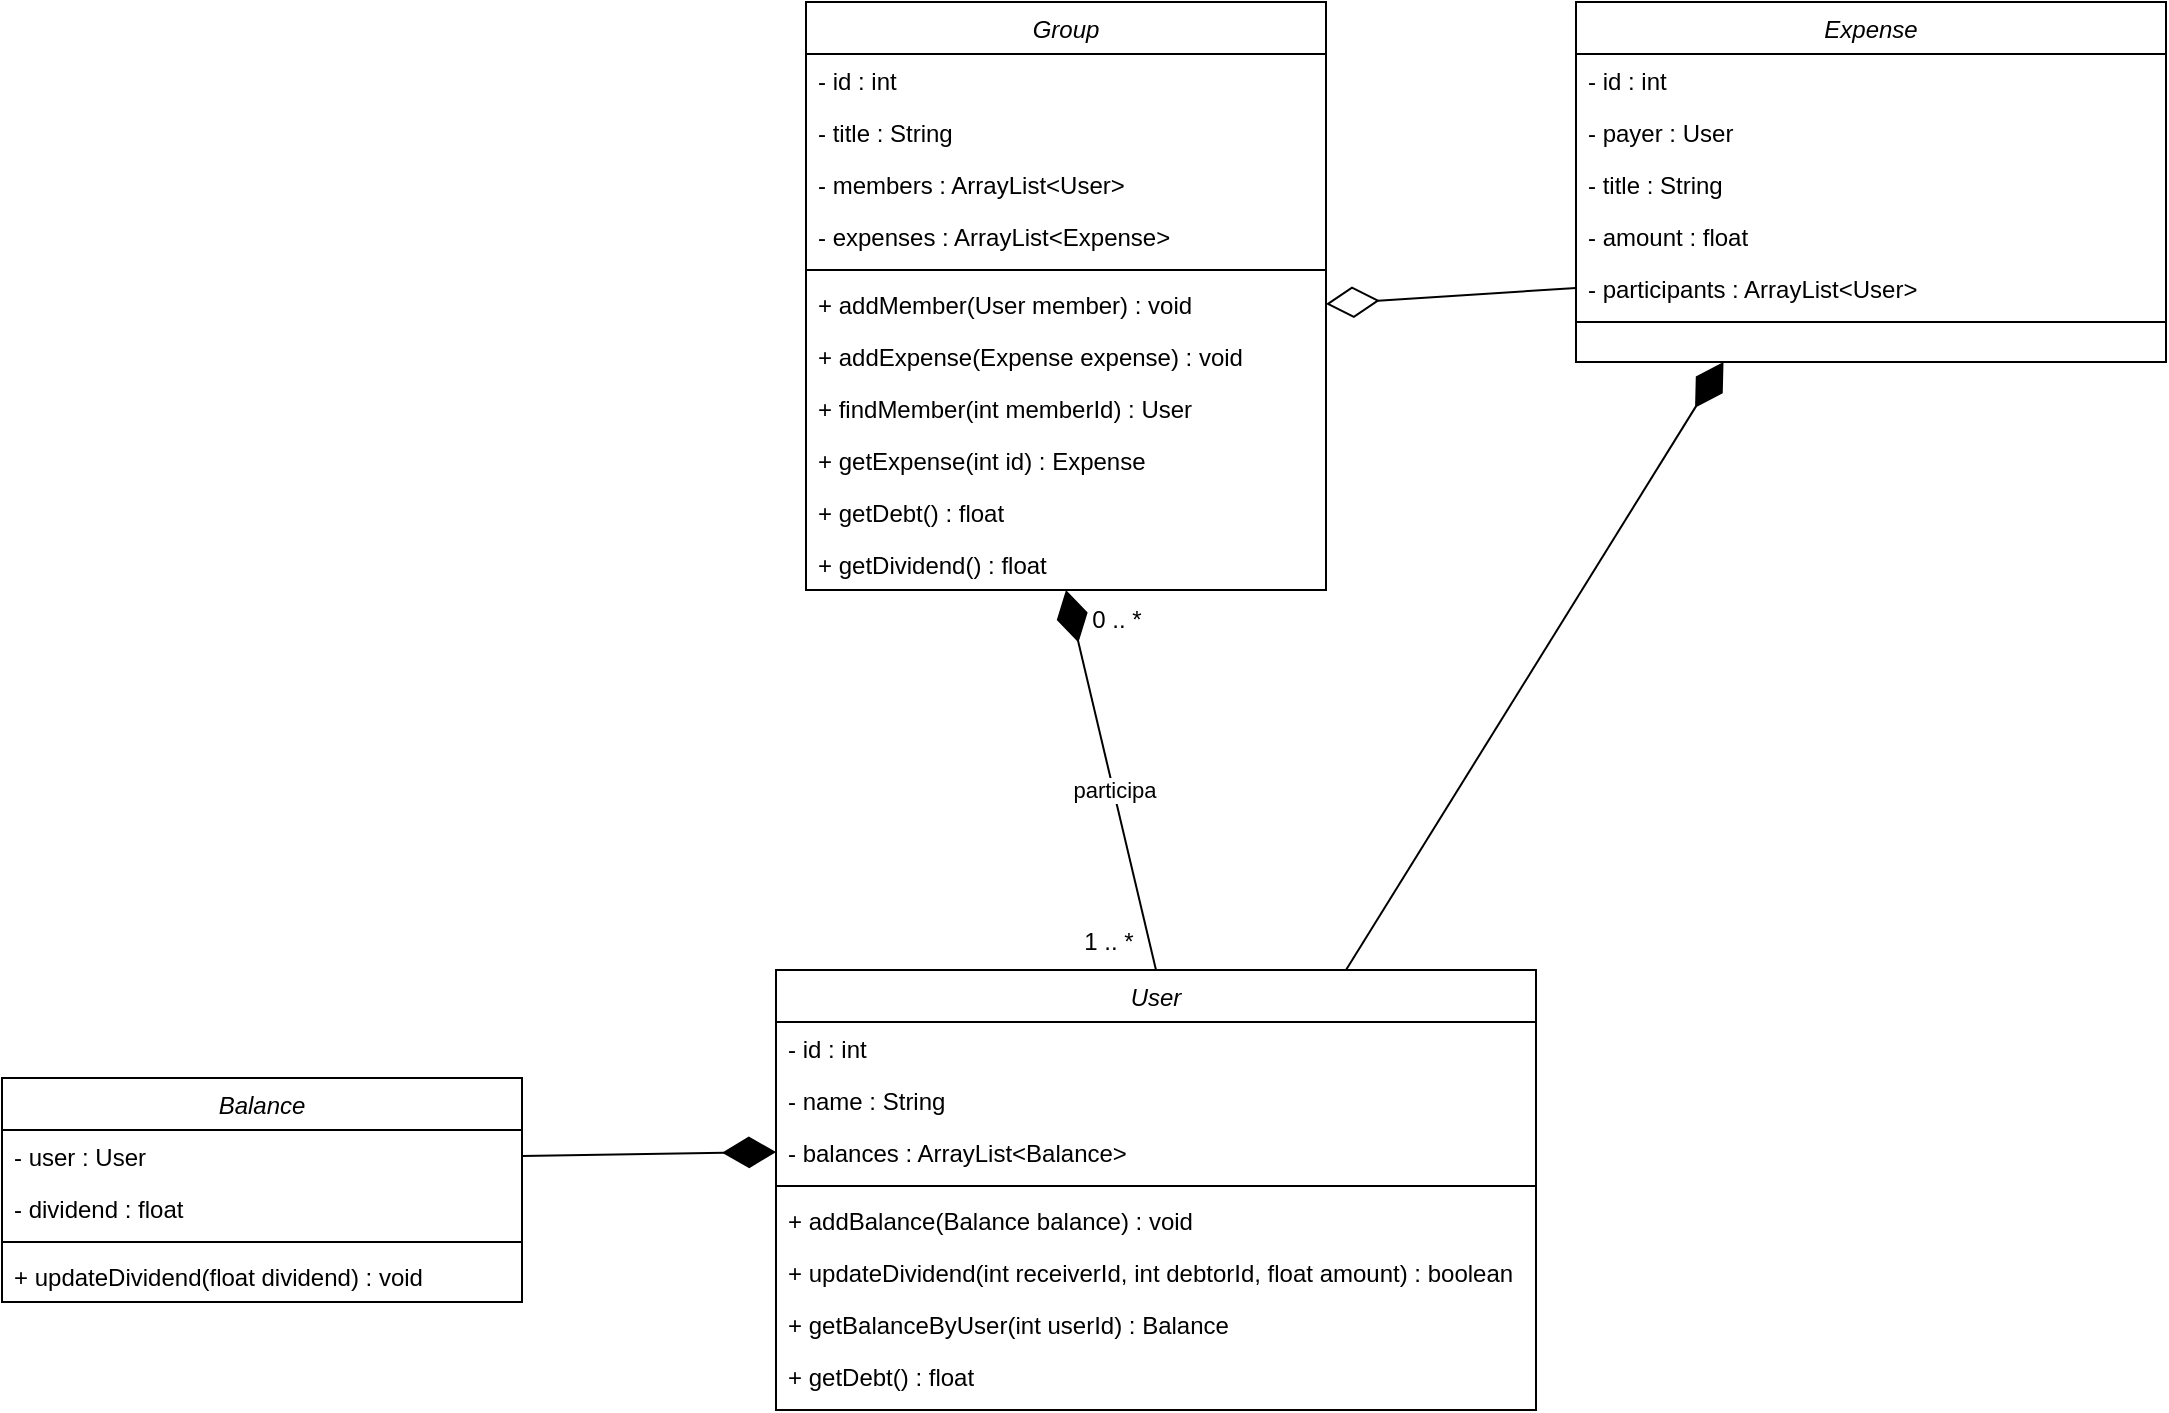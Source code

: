 <mxfile version="25.0.3">
  <diagram id="C5RBs43oDa-KdzZeNtuy" name="Page-1">
    <mxGraphModel dx="2220" dy="763" grid="1" gridSize="10" guides="1" tooltips="1" connect="1" arrows="1" fold="1" page="1" pageScale="1" pageWidth="827" pageHeight="1169" math="0" shadow="0">
      <root>
        <mxCell id="WIyWlLk6GJQsqaUBKTNV-0" />
        <mxCell id="WIyWlLk6GJQsqaUBKTNV-1" parent="WIyWlLk6GJQsqaUBKTNV-0" />
        <mxCell id="zkfFHV4jXpPFQw0GAbJ--0" value="User" style="swimlane;fontStyle=2;align=center;verticalAlign=top;childLayout=stackLayout;horizontal=1;startSize=26;horizontalStack=0;resizeParent=1;resizeLast=0;collapsible=1;marginBottom=0;rounded=0;shadow=0;strokeWidth=1;" parent="WIyWlLk6GJQsqaUBKTNV-1" vertex="1">
          <mxGeometry x="350" y="630" width="380" height="220" as="geometry">
            <mxRectangle x="230" y="140" width="160" height="26" as="alternateBounds" />
          </mxGeometry>
        </mxCell>
        <mxCell id="zkfFHV4jXpPFQw0GAbJ--2" value="- id : int" style="text;align=left;verticalAlign=top;spacingLeft=4;spacingRight=4;overflow=hidden;rotatable=0;points=[[0,0.5],[1,0.5]];portConstraint=eastwest;rounded=0;shadow=0;html=0;" parent="zkfFHV4jXpPFQw0GAbJ--0" vertex="1">
          <mxGeometry y="26" width="380" height="26" as="geometry" />
        </mxCell>
        <mxCell id="zkfFHV4jXpPFQw0GAbJ--3" value="- name : String" style="text;align=left;verticalAlign=top;spacingLeft=4;spacingRight=4;overflow=hidden;rotatable=0;points=[[0,0.5],[1,0.5]];portConstraint=eastwest;rounded=0;shadow=0;html=0;" parent="zkfFHV4jXpPFQw0GAbJ--0" vertex="1">
          <mxGeometry y="52" width="380" height="26" as="geometry" />
        </mxCell>
        <mxCell id="z_bwb70eLgM8Aj96mbFV-3" value="- balances : ArrayList&lt;Balance&gt;" style="text;align=left;verticalAlign=top;spacingLeft=4;spacingRight=4;overflow=hidden;rotatable=0;points=[[0,0.5],[1,0.5]];portConstraint=eastwest;rounded=0;shadow=0;html=0;" parent="zkfFHV4jXpPFQw0GAbJ--0" vertex="1">
          <mxGeometry y="78" width="380" height="26" as="geometry" />
        </mxCell>
        <mxCell id="zkfFHV4jXpPFQw0GAbJ--4" value="" style="line;html=1;strokeWidth=1;align=left;verticalAlign=middle;spacingTop=-1;spacingLeft=3;spacingRight=3;rotatable=0;labelPosition=right;points=[];portConstraint=eastwest;" parent="zkfFHV4jXpPFQw0GAbJ--0" vertex="1">
          <mxGeometry y="104" width="380" height="8" as="geometry" />
        </mxCell>
        <mxCell id="zkfFHV4jXpPFQw0GAbJ--5" value="+ addBalance(Balance balance) : void" style="text;align=left;verticalAlign=top;spacingLeft=4;spacingRight=4;overflow=hidden;rotatable=0;points=[[0,0.5],[1,0.5]];portConstraint=eastwest;fontStyle=0" parent="zkfFHV4jXpPFQw0GAbJ--0" vertex="1">
          <mxGeometry y="112" width="380" height="26" as="geometry" />
        </mxCell>
        <mxCell id="dfOSNBqjzmxUSkjI5Zh5-0" value="+ updateDividend(int receiverId, int debtorId, float amount) : boolean" style="text;align=left;verticalAlign=top;spacingLeft=4;spacingRight=4;overflow=hidden;rotatable=0;points=[[0,0.5],[1,0.5]];portConstraint=eastwest;fontStyle=0" parent="zkfFHV4jXpPFQw0GAbJ--0" vertex="1">
          <mxGeometry y="138" width="380" height="26" as="geometry" />
        </mxCell>
        <mxCell id="dfOSNBqjzmxUSkjI5Zh5-1" value="+ getBalanceByUser(int userId) : Balance" style="text;align=left;verticalAlign=top;spacingLeft=4;spacingRight=4;overflow=hidden;rotatable=0;points=[[0,0.5],[1,0.5]];portConstraint=eastwest;fontStyle=0" parent="zkfFHV4jXpPFQw0GAbJ--0" vertex="1">
          <mxGeometry y="164" width="380" height="26" as="geometry" />
        </mxCell>
        <mxCell id="dfOSNBqjzmxUSkjI5Zh5-2" value="+ getDebt() : float" style="text;align=left;verticalAlign=top;spacingLeft=4;spacingRight=4;overflow=hidden;rotatable=0;points=[[0,0.5],[1,0.5]];portConstraint=eastwest;fontStyle=0" parent="zkfFHV4jXpPFQw0GAbJ--0" vertex="1">
          <mxGeometry y="190" width="380" height="26" as="geometry" />
        </mxCell>
        <mxCell id="z_bwb70eLgM8Aj96mbFV-6" value="Group" style="swimlane;fontStyle=2;align=center;verticalAlign=top;childLayout=stackLayout;horizontal=1;startSize=26;horizontalStack=0;resizeParent=1;resizeLast=0;collapsible=1;marginBottom=0;rounded=0;shadow=0;strokeWidth=1;" parent="WIyWlLk6GJQsqaUBKTNV-1" vertex="1">
          <mxGeometry x="365" y="146" width="260" height="294" as="geometry">
            <mxRectangle x="230" y="140" width="160" height="26" as="alternateBounds" />
          </mxGeometry>
        </mxCell>
        <mxCell id="z_bwb70eLgM8Aj96mbFV-7" value="- id : int" style="text;align=left;verticalAlign=top;spacingLeft=4;spacingRight=4;overflow=hidden;rotatable=0;points=[[0,0.5],[1,0.5]];portConstraint=eastwest;rounded=0;shadow=0;html=0;" parent="z_bwb70eLgM8Aj96mbFV-6" vertex="1">
          <mxGeometry y="26" width="260" height="26" as="geometry" />
        </mxCell>
        <mxCell id="dfOSNBqjzmxUSkjI5Zh5-5" value="- title : String" style="text;align=left;verticalAlign=top;spacingLeft=4;spacingRight=4;overflow=hidden;rotatable=0;points=[[0,0.5],[1,0.5]];portConstraint=eastwest;rounded=0;shadow=0;html=0;" parent="z_bwb70eLgM8Aj96mbFV-6" vertex="1">
          <mxGeometry y="52" width="260" height="26" as="geometry" />
        </mxCell>
        <mxCell id="z_bwb70eLgM8Aj96mbFV-8" value="- members : ArrayList&lt;User&gt;" style="text;align=left;verticalAlign=top;spacingLeft=4;spacingRight=4;overflow=hidden;rotatable=0;points=[[0,0.5],[1,0.5]];portConstraint=eastwest;rounded=0;shadow=0;html=0;" parent="z_bwb70eLgM8Aj96mbFV-6" vertex="1">
          <mxGeometry y="78" width="260" height="26" as="geometry" />
        </mxCell>
        <mxCell id="z_bwb70eLgM8Aj96mbFV-9" value="- expenses : ArrayList&lt;Expense&gt;" style="text;align=left;verticalAlign=top;spacingLeft=4;spacingRight=4;overflow=hidden;rotatable=0;points=[[0,0.5],[1,0.5]];portConstraint=eastwest;rounded=0;shadow=0;html=0;" parent="z_bwb70eLgM8Aj96mbFV-6" vertex="1">
          <mxGeometry y="104" width="260" height="26" as="geometry" />
        </mxCell>
        <mxCell id="z_bwb70eLgM8Aj96mbFV-13" value="" style="line;html=1;strokeWidth=1;align=left;verticalAlign=middle;spacingTop=-1;spacingLeft=3;spacingRight=3;rotatable=0;labelPosition=right;points=[];portConstraint=eastwest;" parent="z_bwb70eLgM8Aj96mbFV-6" vertex="1">
          <mxGeometry y="130" width="260" height="8" as="geometry" />
        </mxCell>
        <mxCell id="z_bwb70eLgM8Aj96mbFV-14" value="+ addMember(User member) : void" style="text;align=left;verticalAlign=top;spacingLeft=4;spacingRight=4;overflow=hidden;rotatable=0;points=[[0,0.5],[1,0.5]];portConstraint=eastwest;fontStyle=0" parent="z_bwb70eLgM8Aj96mbFV-6" vertex="1">
          <mxGeometry y="138" width="260" height="26" as="geometry" />
        </mxCell>
        <mxCell id="z_bwb70eLgM8Aj96mbFV-16" value="+ addExpense(Expense expense) : void" style="text;align=left;verticalAlign=top;spacingLeft=4;spacingRight=4;overflow=hidden;rotatable=0;points=[[0,0.5],[1,0.5]];portConstraint=eastwest;fontStyle=0" parent="z_bwb70eLgM8Aj96mbFV-6" vertex="1">
          <mxGeometry y="164" width="260" height="26" as="geometry" />
        </mxCell>
        <mxCell id="z_bwb70eLgM8Aj96mbFV-17" value="+ findMember(int memberId) : User" style="text;align=left;verticalAlign=top;spacingLeft=4;spacingRight=4;overflow=hidden;rotatable=0;points=[[0,0.5],[1,0.5]];portConstraint=eastwest;fontStyle=0" parent="z_bwb70eLgM8Aj96mbFV-6" vertex="1">
          <mxGeometry y="190" width="260" height="26" as="geometry" />
        </mxCell>
        <mxCell id="XDZFGT2lelQF51-HgL00-0" value="+ getExpense(int id) : Expense" style="text;align=left;verticalAlign=top;spacingLeft=4;spacingRight=4;overflow=hidden;rotatable=0;points=[[0,0.5],[1,0.5]];portConstraint=eastwest;fontStyle=0" vertex="1" parent="z_bwb70eLgM8Aj96mbFV-6">
          <mxGeometry y="216" width="260" height="26" as="geometry" />
        </mxCell>
        <mxCell id="z_bwb70eLgM8Aj96mbFV-15" value="+ getDebt() : float" style="text;align=left;verticalAlign=top;spacingLeft=4;spacingRight=4;overflow=hidden;rotatable=0;points=[[0,0.5],[1,0.5]];portConstraint=eastwest;fontStyle=0" parent="z_bwb70eLgM8Aj96mbFV-6" vertex="1">
          <mxGeometry y="242" width="260" height="26" as="geometry" />
        </mxCell>
        <mxCell id="dfOSNBqjzmxUSkjI5Zh5-6" value="+ getDividend() : float" style="text;align=left;verticalAlign=top;spacingLeft=4;spacingRight=4;overflow=hidden;rotatable=0;points=[[0,0.5],[1,0.5]];portConstraint=eastwest;fontStyle=0" parent="z_bwb70eLgM8Aj96mbFV-6" vertex="1">
          <mxGeometry y="268" width="260" height="26" as="geometry" />
        </mxCell>
        <mxCell id="z_bwb70eLgM8Aj96mbFV-18" value="Expense" style="swimlane;fontStyle=2;align=center;verticalAlign=top;childLayout=stackLayout;horizontal=1;startSize=26;horizontalStack=0;resizeParent=1;resizeLast=0;collapsible=1;marginBottom=0;rounded=0;shadow=0;strokeWidth=1;" parent="WIyWlLk6GJQsqaUBKTNV-1" vertex="1">
          <mxGeometry x="750" y="146" width="295" height="180" as="geometry">
            <mxRectangle x="230" y="140" width="160" height="26" as="alternateBounds" />
          </mxGeometry>
        </mxCell>
        <mxCell id="z_bwb70eLgM8Aj96mbFV-32" value="- id : int" style="text;align=left;verticalAlign=top;spacingLeft=4;spacingRight=4;overflow=hidden;rotatable=0;points=[[0,0.5],[1,0.5]];portConstraint=eastwest;rounded=0;shadow=0;html=0;" parent="z_bwb70eLgM8Aj96mbFV-18" vertex="1">
          <mxGeometry y="26" width="295" height="26" as="geometry" />
        </mxCell>
        <mxCell id="UdoA2BHU3O3zfrffBs1J-1" value="- payer : User" style="text;align=left;verticalAlign=top;spacingLeft=4;spacingRight=4;overflow=hidden;rotatable=0;points=[[0,0.5],[1,0.5]];portConstraint=eastwest;rounded=0;shadow=0;html=0;" parent="z_bwb70eLgM8Aj96mbFV-18" vertex="1">
          <mxGeometry y="52" width="295" height="26" as="geometry" />
        </mxCell>
        <mxCell id="z_bwb70eLgM8Aj96mbFV-21" value="- title : String" style="text;align=left;verticalAlign=top;spacingLeft=4;spacingRight=4;overflow=hidden;rotatable=0;points=[[0,0.5],[1,0.5]];portConstraint=eastwest;rounded=0;shadow=0;html=0;" parent="z_bwb70eLgM8Aj96mbFV-18" vertex="1">
          <mxGeometry y="78" width="295" height="26" as="geometry" />
        </mxCell>
        <mxCell id="z_bwb70eLgM8Aj96mbFV-22" value="- amount : float" style="text;align=left;verticalAlign=top;spacingLeft=4;spacingRight=4;overflow=hidden;rotatable=0;points=[[0,0.5],[1,0.5]];portConstraint=eastwest;rounded=0;shadow=0;html=0;" parent="z_bwb70eLgM8Aj96mbFV-18" vertex="1">
          <mxGeometry y="104" width="295" height="26" as="geometry" />
        </mxCell>
        <mxCell id="z_bwb70eLgM8Aj96mbFV-23" value="- participants : ArrayList&lt;User&gt;" style="text;align=left;verticalAlign=top;spacingLeft=4;spacingRight=4;overflow=hidden;rotatable=0;points=[[0,0.5],[1,0.5]];portConstraint=eastwest;rounded=0;shadow=0;html=0;" parent="z_bwb70eLgM8Aj96mbFV-18" vertex="1">
          <mxGeometry y="130" width="295" height="26" as="geometry" />
        </mxCell>
        <mxCell id="z_bwb70eLgM8Aj96mbFV-25" value="" style="line;html=1;strokeWidth=1;align=left;verticalAlign=middle;spacingTop=-1;spacingLeft=3;spacingRight=3;rotatable=0;labelPosition=right;points=[];portConstraint=eastwest;" parent="z_bwb70eLgM8Aj96mbFV-18" vertex="1">
          <mxGeometry y="156" width="295" height="8" as="geometry" />
        </mxCell>
        <mxCell id="z_bwb70eLgM8Aj96mbFV-79" value="Balance" style="swimlane;fontStyle=2;align=center;verticalAlign=top;childLayout=stackLayout;horizontal=1;startSize=26;horizontalStack=0;resizeParent=1;resizeLast=0;collapsible=1;marginBottom=0;rounded=0;shadow=0;strokeWidth=1;" parent="WIyWlLk6GJQsqaUBKTNV-1" vertex="1">
          <mxGeometry x="-37" y="684" width="260" height="112" as="geometry">
            <mxRectangle x="230" y="140" width="160" height="26" as="alternateBounds" />
          </mxGeometry>
        </mxCell>
        <mxCell id="z_bwb70eLgM8Aj96mbFV-80" value="- user : User" style="text;align=left;verticalAlign=top;spacingLeft=4;spacingRight=4;overflow=hidden;rotatable=0;points=[[0,0.5],[1,0.5]];portConstraint=eastwest;rounded=0;shadow=0;html=0;" parent="z_bwb70eLgM8Aj96mbFV-79" vertex="1">
          <mxGeometry y="26" width="260" height="26" as="geometry" />
        </mxCell>
        <mxCell id="dfOSNBqjzmxUSkjI5Zh5-3" value="- dividend : float" style="text;align=left;verticalAlign=top;spacingLeft=4;spacingRight=4;overflow=hidden;rotatable=0;points=[[0,0.5],[1,0.5]];portConstraint=eastwest;rounded=0;shadow=0;html=0;" parent="z_bwb70eLgM8Aj96mbFV-79" vertex="1">
          <mxGeometry y="52" width="260" height="26" as="geometry" />
        </mxCell>
        <mxCell id="z_bwb70eLgM8Aj96mbFV-81" value="" style="line;html=1;strokeWidth=1;align=left;verticalAlign=middle;spacingTop=-1;spacingLeft=3;spacingRight=3;rotatable=0;labelPosition=right;points=[];portConstraint=eastwest;" parent="z_bwb70eLgM8Aj96mbFV-79" vertex="1">
          <mxGeometry y="78" width="260" height="8" as="geometry" />
        </mxCell>
        <mxCell id="z_bwb70eLgM8Aj96mbFV-82" value="+ updateDividend(float dividend) : void" style="text;align=left;verticalAlign=top;spacingLeft=4;spacingRight=4;overflow=hidden;rotatable=0;points=[[0,0.5],[1,0.5]];portConstraint=eastwest;fontStyle=0" parent="z_bwb70eLgM8Aj96mbFV-79" vertex="1">
          <mxGeometry y="86" width="260" height="26" as="geometry" />
        </mxCell>
        <mxCell id="z_bwb70eLgM8Aj96mbFV-98" value="" style="endArrow=diamondThin;endFill=1;endSize=24;html=1;rounded=0;entryX=0;entryY=0.5;entryDx=0;entryDy=0;exitX=1;exitY=0.5;exitDx=0;exitDy=0;" parent="WIyWlLk6GJQsqaUBKTNV-1" source="z_bwb70eLgM8Aj96mbFV-80" edge="1">
          <mxGeometry width="160" relative="1" as="geometry">
            <mxPoint x="290" y="670" as="sourcePoint" />
            <mxPoint x="350" y="721" as="targetPoint" />
          </mxGeometry>
        </mxCell>
        <mxCell id="z_bwb70eLgM8Aj96mbFV-102" value="" style="endArrow=diamondThin;endFill=0;endSize=24;html=1;rounded=0;entryX=1;entryY=0.5;entryDx=0;entryDy=0;exitX=0;exitY=0.5;exitDx=0;exitDy=0;" parent="WIyWlLk6GJQsqaUBKTNV-1" source="z_bwb70eLgM8Aj96mbFV-23" target="z_bwb70eLgM8Aj96mbFV-14" edge="1">
          <mxGeometry width="160" relative="1" as="geometry">
            <mxPoint x="742.5" y="357" as="sourcePoint" />
            <mxPoint x="770" y="657" as="targetPoint" />
          </mxGeometry>
        </mxCell>
        <mxCell id="z_bwb70eLgM8Aj96mbFV-103" value="" style="endArrow=diamondThin;endFill=1;endSize=24;html=1;rounded=0;entryX=0.5;entryY=1;entryDx=0;entryDy=0;exitX=0.5;exitY=0;exitDx=0;exitDy=0;" parent="WIyWlLk6GJQsqaUBKTNV-1" source="zkfFHV4jXpPFQw0GAbJ--0" target="z_bwb70eLgM8Aj96mbFV-6" edge="1">
          <mxGeometry width="160" relative="1" as="geometry">
            <mxPoint x="233" y="529" as="sourcePoint" />
            <mxPoint x="375" y="347" as="targetPoint" />
          </mxGeometry>
        </mxCell>
        <mxCell id="z_bwb70eLgM8Aj96mbFV-104" value="participa" style="edgeLabel;html=1;align=center;verticalAlign=middle;resizable=0;points=[];" parent="z_bwb70eLgM8Aj96mbFV-103" vertex="1" connectable="0">
          <mxGeometry x="-0.053" y="-1" relative="1" as="geometry">
            <mxPoint x="-1" as="offset" />
          </mxGeometry>
        </mxCell>
        <mxCell id="z_bwb70eLgM8Aj96mbFV-105" value="1 .. *" style="text;html=1;align=center;verticalAlign=middle;resizable=0;points=[];autosize=1;strokeColor=none;fillColor=none;" parent="WIyWlLk6GJQsqaUBKTNV-1" vertex="1">
          <mxGeometry x="491" y="601" width="50" height="30" as="geometry" />
        </mxCell>
        <mxCell id="z_bwb70eLgM8Aj96mbFV-106" value="0 .. *" style="text;html=1;align=center;verticalAlign=middle;resizable=0;points=[];autosize=1;strokeColor=none;fillColor=none;" parent="WIyWlLk6GJQsqaUBKTNV-1" vertex="1">
          <mxGeometry x="495" y="440" width="50" height="30" as="geometry" />
        </mxCell>
        <mxCell id="UdoA2BHU3O3zfrffBs1J-3" value="" style="endArrow=diamondThin;endFill=1;endSize=24;html=1;rounded=0;entryX=0.25;entryY=1;entryDx=0;entryDy=0;exitX=0.75;exitY=0;exitDx=0;exitDy=0;" parent="WIyWlLk6GJQsqaUBKTNV-1" source="zkfFHV4jXpPFQw0GAbJ--0" target="z_bwb70eLgM8Aj96mbFV-18" edge="1">
          <mxGeometry width="160" relative="1" as="geometry">
            <mxPoint x="650" y="757" as="sourcePoint" />
            <mxPoint x="742.5" y="357" as="targetPoint" />
          </mxGeometry>
        </mxCell>
      </root>
    </mxGraphModel>
  </diagram>
</mxfile>
